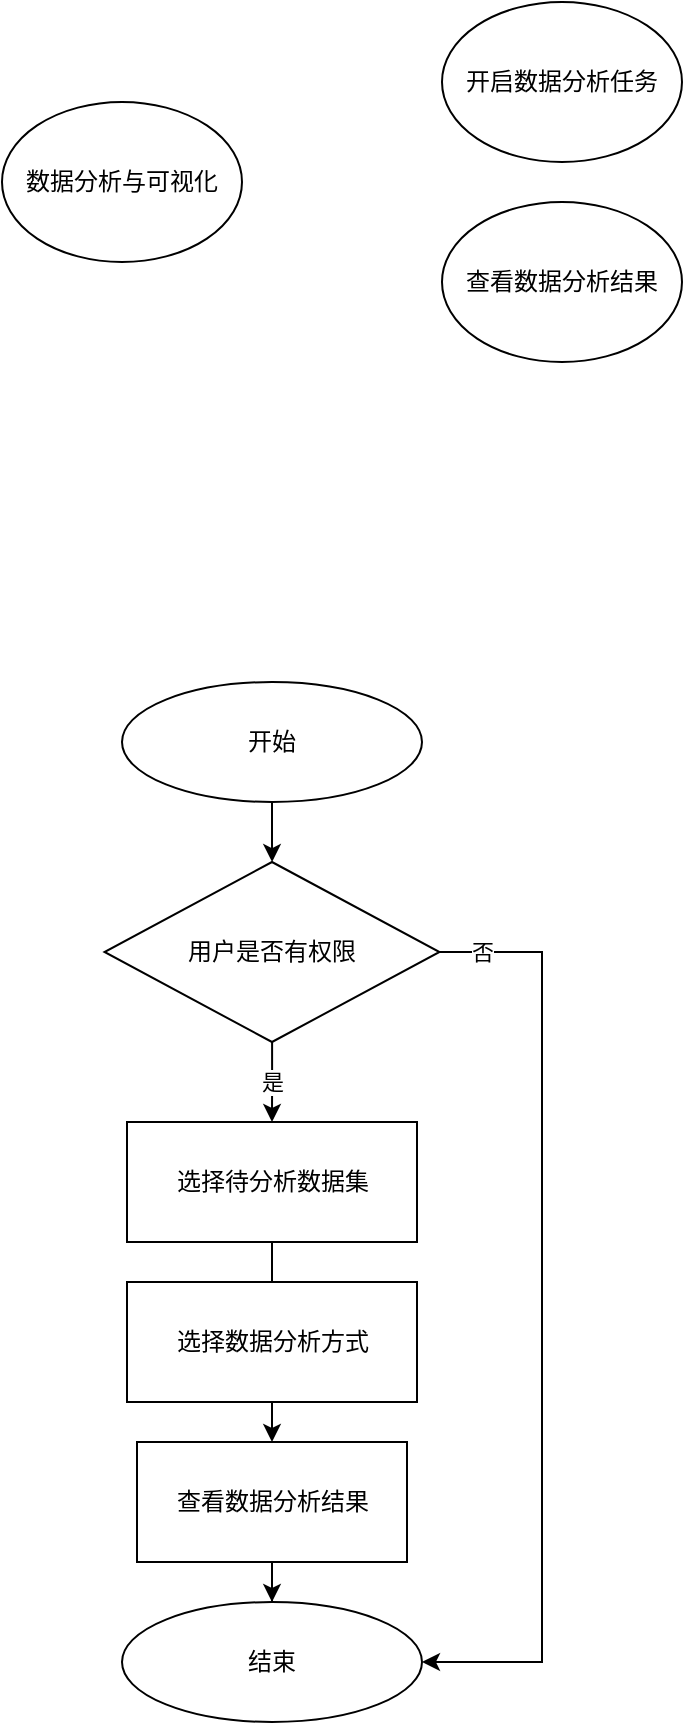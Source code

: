 <mxfile version="14.9.5" type="github">
  <diagram id="d1CzTXcmEZE7pH430uer" name="Page-1">
    <mxGraphModel dx="1422" dy="772" grid="1" gridSize="10" guides="1" tooltips="1" connect="1" arrows="1" fold="1" page="1" pageScale="1" pageWidth="827" pageHeight="1169" math="0" shadow="0">
      <root>
        <mxCell id="0" />
        <mxCell id="1" parent="0" />
        <mxCell id="ZANrfgwtd37HVYP6LnYE-1" value="数据分析与可视化" style="ellipse;whiteSpace=wrap;html=1;" parent="1" vertex="1">
          <mxGeometry x="110" y="240" width="120" height="80" as="geometry" />
        </mxCell>
        <mxCell id="ZANrfgwtd37HVYP6LnYE-2" value="查看数据分析结果" style="ellipse;whiteSpace=wrap;html=1;" parent="1" vertex="1">
          <mxGeometry x="330" y="290" width="120" height="80" as="geometry" />
        </mxCell>
        <mxCell id="ZANrfgwtd37HVYP6LnYE-3" value="开启数据分析任务" style="ellipse;whiteSpace=wrap;html=1;" parent="1" vertex="1">
          <mxGeometry x="330" y="190" width="120" height="80" as="geometry" />
        </mxCell>
        <mxCell id="dILV98gNbiZp6j-X1s0g-16" value="" style="edgeStyle=orthogonalEdgeStyle;rounded=0;orthogonalLoop=1;jettySize=auto;html=1;" edge="1" parent="1" source="dILV98gNbiZp6j-X1s0g-1" target="dILV98gNbiZp6j-X1s0g-4">
          <mxGeometry relative="1" as="geometry" />
        </mxCell>
        <mxCell id="dILV98gNbiZp6j-X1s0g-1" value="开始" style="ellipse;whiteSpace=wrap;html=1;" vertex="1" parent="1">
          <mxGeometry x="170" y="530" width="150" height="60" as="geometry" />
        </mxCell>
        <mxCell id="dILV98gNbiZp6j-X1s0g-10" value="是" style="edgeStyle=orthogonalEdgeStyle;rounded=0;orthogonalLoop=1;jettySize=auto;html=1;" edge="1" parent="1" source="dILV98gNbiZp6j-X1s0g-4" target="dILV98gNbiZp6j-X1s0g-5">
          <mxGeometry relative="1" as="geometry" />
        </mxCell>
        <mxCell id="dILV98gNbiZp6j-X1s0g-11" style="edgeStyle=orthogonalEdgeStyle;rounded=0;orthogonalLoop=1;jettySize=auto;html=1;exitX=1;exitY=0.5;exitDx=0;exitDy=0;entryX=1;entryY=0.5;entryDx=0;entryDy=0;" edge="1" parent="1" source="dILV98gNbiZp6j-X1s0g-4" target="dILV98gNbiZp6j-X1s0g-8">
          <mxGeometry relative="1" as="geometry">
            <Array as="points">
              <mxPoint x="380" y="665" />
              <mxPoint x="380" y="1020" />
            </Array>
          </mxGeometry>
        </mxCell>
        <mxCell id="dILV98gNbiZp6j-X1s0g-12" value="否" style="edgeLabel;html=1;align=center;verticalAlign=middle;resizable=0;points=[];" vertex="1" connectable="0" parent="dILV98gNbiZp6j-X1s0g-11">
          <mxGeometry x="-0.844" y="-2" relative="1" as="geometry">
            <mxPoint x="-16" y="-2" as="offset" />
          </mxGeometry>
        </mxCell>
        <mxCell id="dILV98gNbiZp6j-X1s0g-4" value="用户是否有权限" style="rhombus;whiteSpace=wrap;html=1;" vertex="1" parent="1">
          <mxGeometry x="161.25" y="620" width="167.5" height="90" as="geometry" />
        </mxCell>
        <mxCell id="dILV98gNbiZp6j-X1s0g-13" value="" style="edgeStyle=orthogonalEdgeStyle;rounded=0;orthogonalLoop=1;jettySize=auto;html=1;" edge="1" parent="1" source="dILV98gNbiZp6j-X1s0g-5" target="dILV98gNbiZp6j-X1s0g-7">
          <mxGeometry relative="1" as="geometry" />
        </mxCell>
        <mxCell id="dILV98gNbiZp6j-X1s0g-5" value="选择待分析数据集" style="rounded=0;whiteSpace=wrap;html=1;" vertex="1" parent="1">
          <mxGeometry x="172.5" y="750" width="145" height="60" as="geometry" />
        </mxCell>
        <mxCell id="dILV98gNbiZp6j-X1s0g-6" value="选择数据分析方式" style="rounded=0;whiteSpace=wrap;html=1;" vertex="1" parent="1">
          <mxGeometry x="172.5" y="830" width="145" height="60" as="geometry" />
        </mxCell>
        <mxCell id="dILV98gNbiZp6j-X1s0g-15" value="" style="edgeStyle=orthogonalEdgeStyle;rounded=0;orthogonalLoop=1;jettySize=auto;html=1;" edge="1" parent="1" source="dILV98gNbiZp6j-X1s0g-7" target="dILV98gNbiZp6j-X1s0g-8">
          <mxGeometry relative="1" as="geometry" />
        </mxCell>
        <mxCell id="dILV98gNbiZp6j-X1s0g-7" value="查看数据分析结果" style="rounded=0;whiteSpace=wrap;html=1;" vertex="1" parent="1">
          <mxGeometry x="177.5" y="910" width="135" height="60" as="geometry" />
        </mxCell>
        <mxCell id="dILV98gNbiZp6j-X1s0g-8" value="结束" style="ellipse;whiteSpace=wrap;html=1;" vertex="1" parent="1">
          <mxGeometry x="170" y="990" width="150" height="60" as="geometry" />
        </mxCell>
      </root>
    </mxGraphModel>
  </diagram>
</mxfile>
